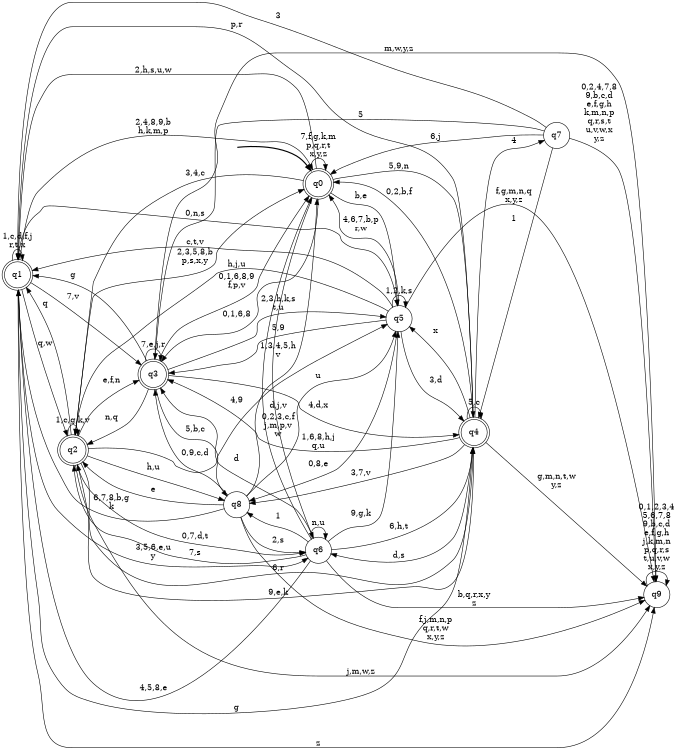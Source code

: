 digraph BlueStar {
__start0 [style = invis, shape = none, label = "", width = 0, height = 0];

rankdir=LR;
size="8,5";

s0 [style="rounded,filled", color="black", fillcolor="white" shape="doublecircle", label="q0"];
s1 [style="rounded,filled", color="black", fillcolor="white" shape="doublecircle", label="q1"];
s2 [style="rounded,filled", color="black", fillcolor="white" shape="doublecircle", label="q2"];
s3 [style="rounded,filled", color="black", fillcolor="white" shape="doublecircle", label="q3"];
s4 [style="rounded,filled", color="black", fillcolor="white" shape="doublecircle", label="q4"];
s5 [style="filled", color="black", fillcolor="white" shape="circle", label="q5"];
s6 [style="filled", color="black", fillcolor="white" shape="circle", label="q6"];
s7 [style="filled", color="black", fillcolor="white" shape="circle", label="q7"];
s8 [style="filled", color="black", fillcolor="white" shape="circle", label="q8"];
s9 [style="filled", color="black", fillcolor="white" shape="circle", label="q9"];
subgraph cluster_main { 
	graph [pad=".75", ranksep="0.15", nodesep="0.15"];
	 style=invis; 
	__start0 -> s0 [penwidth=2];
}
s0 -> s0 [label="7,f,g,k,m\np,q,r,t\nx,y,z"];
s0 -> s1 [label="2,h,s,u,w"];
s0 -> s2 [label="3,4,c"];
s0 -> s3 [label="0,1,6,8"];
s0 -> s4 [label="5,9,n"];
s0 -> s5 [label="b,e"];
s0 -> s6 [label="d,j,v"];
s1 -> s0 [label="2,4,8,9,b\nh,k,m,p"];
s1 -> s1 [label="1,c,d,f,j\nr,t,x"];
s1 -> s2 [label="q,w"];
s1 -> s3 [label="7,v"];
s1 -> s4 [label="g"];
s1 -> s5 [label="0,n,s"];
s1 -> s6 [label="3,5,6,e,u\ny"];
s1 -> s9 [label="z"];
s2 -> s0 [label="2,3,5,8,b\np,s,x,y"];
s2 -> s1 [label="q"];
s2 -> s2 [label="1,c,g,k,v"];
s2 -> s3 [label="e,f,n"];
s2 -> s4 [label="6,r"];
s2 -> s5 [label="4,9"];
s2 -> s6 [label="0,7,d,t"];
s2 -> s8 [label="h,u"];
s2 -> s9 [label="j,m,w,z"];
s3 -> s0 [label="0,1,6,8,9\nf,p,v"];
s3 -> s1 [label="g"];
s3 -> s2 [label="n,q"];
s3 -> s3 [label="7,e,j,r"];
s3 -> s4 [label="4,d,x"];
s3 -> s5 [label="2,3,h,k,s\nt,u"];
s3 -> s8 [label="5,b,c"];
s3 -> s9 [label="m,w,y,z"];
s4 -> s0 [label="0,2,b,f"];
s4 -> s1 [label="p,r"];
s4 -> s2 [label="9,e,k"];
s4 -> s3 [label="1,6,8,h,j\nq,u"];
s4 -> s4 [label="5,c"];
s4 -> s5 [label="x"];
s4 -> s6 [label="d,s"];
s4 -> s7 [label="4"];
s4 -> s8 [label="3,7,v"];
s4 -> s9 [label="g,m,n,t,w\ny,z"];
s5 -> s0 [label="4,6,7,b,p\nr,w"];
s5 -> s1 [label="c,t,v"];
s5 -> s2 [label="h,j,u"];
s5 -> s3 [label="5,9"];
s5 -> s4 [label="3,d"];
s5 -> s5 [label="1,2,k,s"];
s5 -> s8 [label="0,8,e"];
s5 -> s9 [label="f,g,m,n,q\nx,y,z"];
s6 -> s0 [label="0,2,3,c,f\nj,m,p,v\nw"];
s6 -> s1 [label="4,5,8,e"];
s6 -> s2 [label="7,s"];
s6 -> s3 [label="d"];
s6 -> s4 [label="6,h,t"];
s6 -> s5 [label="9,g,k"];
s6 -> s6 [label="n,u"];
s6 -> s8 [label="1"];
s6 -> s9 [label="b,q,r,x,y\nz"];
s7 -> s0 [label="6,j"];
s7 -> s1 [label="3"];
s7 -> s3 [label="5"];
s7 -> s4 [label="1"];
s7 -> s9 [label="0,2,4,7,8\n9,b,c,d\ne,f,g,h\nk,m,n,p\nq,r,s,t\nu,v,w,x\ny,z"];
s8 -> s0 [label="1,3,4,5,h\nv"];
s8 -> s1 [label="6,7,8,b,g\nk"];
s8 -> s2 [label="e"];
s8 -> s3 [label="0,9,c,d"];
s8 -> s5 [label="u"];
s8 -> s6 [label="2,s"];
s8 -> s9 [label="f,j,m,n,p\nq,r,t,w\nx,y,z"];
s9 -> s9 [label="0,1,2,3,4\n5,6,7,8\n9,b,c,d\ne,f,g,h\nj,k,m,n\np,q,r,s\nt,u,v,w\nx,y,z"];

}
